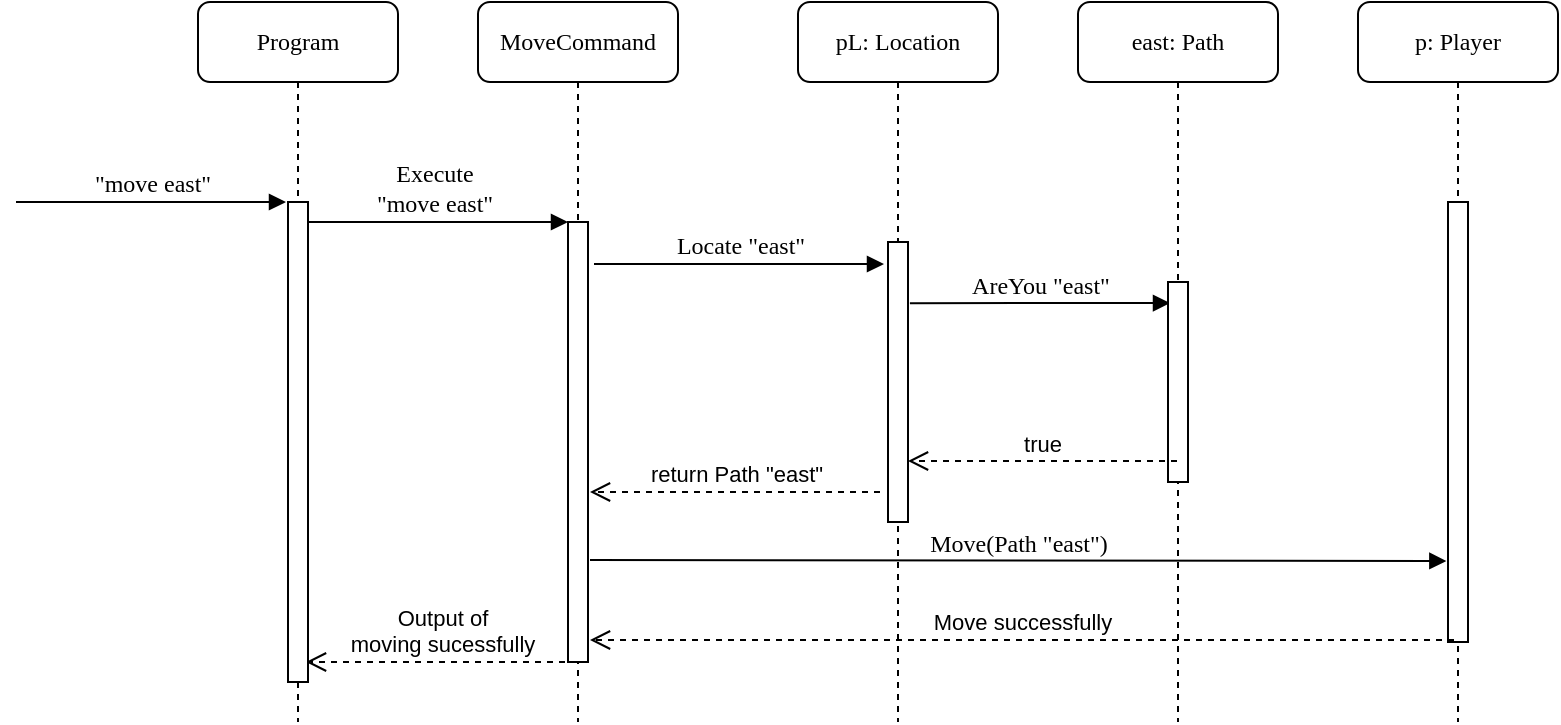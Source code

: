 <mxfile version="21.3.0" type="device">
  <diagram name="Page-1" id="13e1069c-82ec-6db2-03f1-153e76fe0fe0">
    <mxGraphModel dx="921" dy="494" grid="1" gridSize="10" guides="1" tooltips="1" connect="1" arrows="1" fold="1" page="1" pageScale="1" pageWidth="1100" pageHeight="850" background="none" math="0" shadow="0">
      <root>
        <mxCell id="0" />
        <mxCell id="1" parent="0" />
        <mxCell id="7baba1c4bc27f4b0-2" value="MoveCommand" style="shape=umlLifeline;perimeter=lifelinePerimeter;whiteSpace=wrap;html=1;container=1;collapsible=0;recursiveResize=0;outlineConnect=0;rounded=1;shadow=0;comic=0;labelBackgroundColor=none;strokeWidth=1;fontFamily=Verdana;fontSize=12;align=center;" parent="1" vertex="1">
          <mxGeometry x="240" y="80" width="100" height="360" as="geometry" />
        </mxCell>
        <mxCell id="ViRyz3v_qWcyZd3MuLMn-2" value="Execute &lt;br&gt;&quot;move east&quot;" style="html=1;verticalAlign=bottom;endArrow=block;entryX=0;entryY=0;labelBackgroundColor=none;fontFamily=Verdana;fontSize=12;edgeStyle=elbowEdgeStyle;elbow=vertical;" edge="1" parent="7baba1c4bc27f4b0-2">
          <mxGeometry relative="1" as="geometry">
            <mxPoint x="-90" y="110" as="sourcePoint" />
            <mxPoint x="45" y="110" as="targetPoint" />
          </mxGeometry>
        </mxCell>
        <mxCell id="7baba1c4bc27f4b0-10" value="" style="html=1;points=[];perimeter=orthogonalPerimeter;rounded=0;shadow=0;comic=0;labelBackgroundColor=none;strokeWidth=1;fontFamily=Verdana;fontSize=12;align=center;" parent="7baba1c4bc27f4b0-2" vertex="1">
          <mxGeometry x="45" y="110" width="10" height="220" as="geometry" />
        </mxCell>
        <mxCell id="ViRyz3v_qWcyZd3MuLMn-11" value="Output of &lt;br&gt;moving sucessfully" style="html=1;verticalAlign=bottom;endArrow=open;dashed=1;endSize=8;edgeStyle=elbowEdgeStyle;elbow=vertical;curved=0;rounded=0;" edge="1" parent="7baba1c4bc27f4b0-2" source="7baba1c4bc27f4b0-2">
          <mxGeometry relative="1" as="geometry">
            <mxPoint x="59" y="330" as="sourcePoint" />
            <mxPoint x="-86" y="330" as="targetPoint" />
          </mxGeometry>
        </mxCell>
        <mxCell id="7baba1c4bc27f4b0-3" value="pL: Location" style="shape=umlLifeline;perimeter=lifelinePerimeter;whiteSpace=wrap;html=1;container=1;collapsible=0;recursiveResize=0;outlineConnect=0;rounded=1;shadow=0;comic=0;labelBackgroundColor=none;strokeWidth=1;fontFamily=Verdana;fontSize=12;align=center;" parent="1" vertex="1">
          <mxGeometry x="400" y="80" width="100" height="360" as="geometry" />
        </mxCell>
        <mxCell id="ViRyz3v_qWcyZd3MuLMn-3" value="Locate &quot;east&quot;" style="html=1;verticalAlign=bottom;endArrow=block;entryX=0;entryY=0;labelBackgroundColor=none;fontFamily=Verdana;fontSize=12;edgeStyle=elbowEdgeStyle;elbow=vertical;" edge="1" parent="7baba1c4bc27f4b0-3">
          <mxGeometry relative="1" as="geometry">
            <mxPoint x="-102" y="131" as="sourcePoint" />
            <mxPoint x="43" y="131" as="targetPoint" />
          </mxGeometry>
        </mxCell>
        <mxCell id="7baba1c4bc27f4b0-13" value="" style="html=1;points=[];perimeter=orthogonalPerimeter;rounded=0;shadow=0;comic=0;labelBackgroundColor=none;strokeWidth=1;fontFamily=Verdana;fontSize=12;align=center;" parent="7baba1c4bc27f4b0-3" vertex="1">
          <mxGeometry x="45" y="120" width="10" height="140" as="geometry" />
        </mxCell>
        <mxCell id="ViRyz3v_qWcyZd3MuLMn-9" value="Move(Path &quot;east&quot;)" style="html=1;verticalAlign=bottom;endArrow=block;labelBackgroundColor=none;fontFamily=Verdana;fontSize=12;edgeStyle=elbowEdgeStyle;elbow=vertical;entryX=-0.183;entryY=1.006;entryDx=0;entryDy=0;entryPerimeter=0;" edge="1" parent="7baba1c4bc27f4b0-3">
          <mxGeometry relative="1" as="geometry">
            <mxPoint x="-104" y="279" as="sourcePoint" />
            <mxPoint x="324.17" y="280.08" as="targetPoint" />
          </mxGeometry>
        </mxCell>
        <mxCell id="7baba1c4bc27f4b0-4" value="east: Path" style="shape=umlLifeline;perimeter=lifelinePerimeter;whiteSpace=wrap;html=1;container=1;collapsible=0;recursiveResize=0;outlineConnect=0;rounded=1;shadow=0;comic=0;labelBackgroundColor=none;strokeWidth=1;fontFamily=Verdana;fontSize=12;align=center;" parent="1" vertex="1">
          <mxGeometry x="540" y="80" width="100" height="360" as="geometry" />
        </mxCell>
        <mxCell id="ViRyz3v_qWcyZd3MuLMn-4" value="AreYou &quot;east&quot;" style="html=1;verticalAlign=bottom;endArrow=block;entryX=0;entryY=0;labelBackgroundColor=none;fontFamily=Verdana;fontSize=12;edgeStyle=elbowEdgeStyle;elbow=vertical;exitX=0.996;exitY=0.153;exitDx=0;exitDy=0;exitPerimeter=0;" edge="1" parent="7baba1c4bc27f4b0-4">
          <mxGeometry relative="1" as="geometry">
            <mxPoint x="-84.04" y="150.6" as="sourcePoint" />
            <mxPoint x="46" y="150" as="targetPoint" />
          </mxGeometry>
        </mxCell>
        <mxCell id="7baba1c4bc27f4b0-5" value="p: Player" style="shape=umlLifeline;perimeter=lifelinePerimeter;whiteSpace=wrap;html=1;container=1;collapsible=0;recursiveResize=0;outlineConnect=0;rounded=1;shadow=0;comic=0;labelBackgroundColor=none;strokeWidth=1;fontFamily=Verdana;fontSize=12;align=center;" parent="1" vertex="1">
          <mxGeometry x="680" y="80" width="100" height="360" as="geometry" />
        </mxCell>
        <mxCell id="7baba1c4bc27f4b0-8" value="Program" style="shape=umlLifeline;perimeter=lifelinePerimeter;whiteSpace=wrap;html=1;container=1;collapsible=0;recursiveResize=0;outlineConnect=0;rounded=1;shadow=0;comic=0;labelBackgroundColor=none;strokeWidth=1;fontFamily=Verdana;fontSize=12;align=center;" parent="1" vertex="1">
          <mxGeometry x="100" y="80" width="100" height="360" as="geometry" />
        </mxCell>
        <mxCell id="7baba1c4bc27f4b0-9" value="" style="html=1;points=[];perimeter=orthogonalPerimeter;rounded=0;shadow=0;comic=0;labelBackgroundColor=none;strokeWidth=1;fontFamily=Verdana;fontSize=12;align=center;" parent="7baba1c4bc27f4b0-8" vertex="1">
          <mxGeometry x="45" y="100" width="10" height="240" as="geometry" />
        </mxCell>
        <mxCell id="7baba1c4bc27f4b0-16" value="" style="html=1;points=[];perimeter=orthogonalPerimeter;rounded=0;shadow=0;comic=0;labelBackgroundColor=none;strokeWidth=1;fontFamily=Verdana;fontSize=12;align=center;" parent="1" vertex="1">
          <mxGeometry x="585" y="220" width="10" height="100" as="geometry" />
        </mxCell>
        <mxCell id="7baba1c4bc27f4b0-19" value="" style="html=1;points=[];perimeter=orthogonalPerimeter;rounded=0;shadow=0;comic=0;labelBackgroundColor=none;strokeWidth=1;fontFamily=Verdana;fontSize=12;align=center;" parent="1" vertex="1">
          <mxGeometry x="725" y="180" width="10" height="220" as="geometry" />
        </mxCell>
        <mxCell id="7baba1c4bc27f4b0-11" value="&quot;move east&quot;" style="html=1;verticalAlign=bottom;endArrow=block;entryX=0;entryY=0;labelBackgroundColor=none;fontFamily=Verdana;fontSize=12;edgeStyle=elbowEdgeStyle;elbow=vertical;" parent="1" edge="1">
          <mxGeometry relative="1" as="geometry">
            <mxPoint x="9" y="180" as="sourcePoint" />
            <mxPoint x="144" y="180" as="targetPoint" />
          </mxGeometry>
        </mxCell>
        <mxCell id="ViRyz3v_qWcyZd3MuLMn-6" value="true" style="html=1;verticalAlign=bottom;endArrow=open;dashed=1;endSize=8;edgeStyle=elbowEdgeStyle;elbow=vertical;curved=0;rounded=0;" edge="1" parent="1" source="7baba1c4bc27f4b0-4">
          <mxGeometry relative="1" as="geometry">
            <mxPoint x="535" y="309.5" as="sourcePoint" />
            <mxPoint x="455" y="309.5" as="targetPoint" />
          </mxGeometry>
        </mxCell>
        <mxCell id="ViRyz3v_qWcyZd3MuLMn-7" value="return Path &quot;east&quot;" style="html=1;verticalAlign=bottom;endArrow=open;dashed=1;endSize=8;edgeStyle=elbowEdgeStyle;elbow=vertical;curved=0;rounded=0;" edge="1" parent="1">
          <mxGeometry relative="1" as="geometry">
            <mxPoint x="441" y="325" as="sourcePoint" />
            <mxPoint x="296" y="325" as="targetPoint" />
          </mxGeometry>
        </mxCell>
        <mxCell id="ViRyz3v_qWcyZd3MuLMn-10" value="Move successfully" style="html=1;verticalAlign=bottom;endArrow=open;dashed=1;endSize=8;edgeStyle=elbowEdgeStyle;elbow=vertical;curved=0;rounded=0;" edge="1" parent="1">
          <mxGeometry relative="1" as="geometry">
            <mxPoint x="728" y="399" as="sourcePoint" />
            <mxPoint x="296" y="399" as="targetPoint" />
          </mxGeometry>
        </mxCell>
      </root>
    </mxGraphModel>
  </diagram>
</mxfile>
